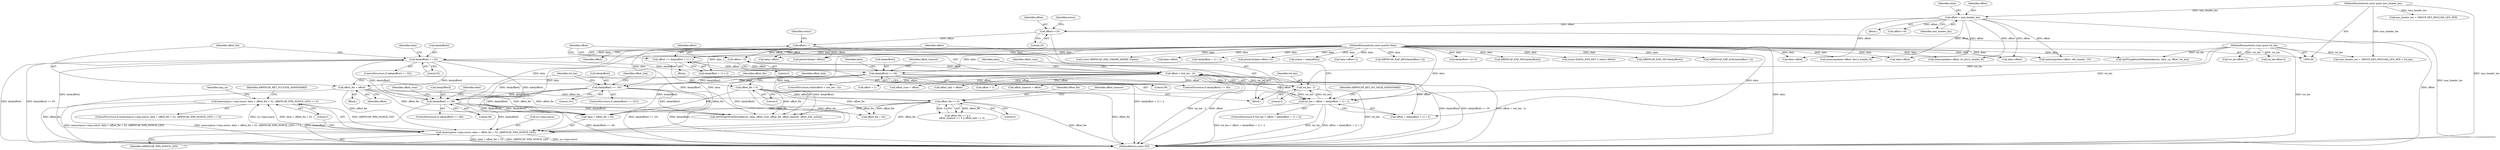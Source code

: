 digraph "0_wireshark_9b0b20b8d5f8c9f7839d58ff6c5900f7e19283b4@API" {
"1000713" [label="(Call,memcmp(sa->wpa.nonce, data + offset_fte + 52, AIRPDCAP_WPA_NONCE_LEN) == 0)"];
"1000714" [label="(Call,memcmp(sa->wpa.nonce, data + offset_fte + 52, AIRPDCAP_WPA_NONCE_LEN))"];
"1000562" [label="(Call,data[offset] == 55)"];
"1000551" [label="(Call,data[offset] == 48)"];
"1000584" [label="(Call,data[offset] == 101)"];
"1000573" [label="(Call,data[offset] == 56)"];
"1000148" [label="(MethodParameterIn,const guint8 *data)"];
"1000568" [label="(Call,offset_fte = offset)"];
"1000544" [label="(Call,offset < (tot_len - 2))"];
"1000608" [label="(Call,offset += data[offset + 1] + 2)"];
"1000540" [label="(Call,offset+=5)"];
"1000521" [label="(Call,offset++)"];
"1000498" [label="(Call,offset+=10)"];
"1000174" [label="(Call,offset = mac_header_len)"];
"1000149" [label="(MethodParameterIn,const guint mac_header_len)"];
"1000546" [label="(Call,tot_len - 2)"];
"1000594" [label="(Call,tot_len < offset + data[offset + 1] + 2)"];
"1000150" [label="(MethodParameterIn,const guint tot_len)"];
"1000623" [label="(Call,offset_fte == 0)"];
"1000483" [label="(Call,offset_fte = 0)"];
"1000204" [label="(Call,data[offset+1]!=3)"];
"1000573" [label="(Call,data[offset] == 56)"];
"1000544" [label="(Call,offset < (tot_len - 2))"];
"1000722" [label="(Call,offset_fte + 52)"];
"1000623" [label="(Call,offset_fte == 0)"];
"1000458" [label="(Call,tot_len-offset+1)"];
"1000484" [label="(Identifier,offset_fte)"];
"1000552" [label="(Call,data[offset])"];
"1000335" [label="(Call,AIRPDCAP_EAP_MIC(data[offset]))"];
"1000567" [label="(Block,)"];
"1000547" [label="(Identifier,tot_len)"];
"1000609" [label="(Identifier,offset)"];
"1000498" [label="(Call,offset+=10)"];
"1000302" [label="(Call,mac_header_len + GROUP_KEY_PAYLOAD_LEN_MIN > tot_len)"];
"1000548" [label="(Literal,2)"];
"1000553" [label="(Identifier,data)"];
"1000473" [label="(Block,)"];
"1000175" [label="(Identifier,offset)"];
"1000624" [label="(Identifier,offset_fte)"];
"1000180" [label="(Call,memcmp(data+offset, dot1x_header, 8))"];
"1000188" [label="(Call,memcmp(data+offset, bt_dot1x_header, 8))"];
"1000246" [label="(Call,(const EAPOL_RSN_KEY *) (data+offset))"];
"1000181" [label="(Call,data+offset)"];
"1000594" [label="(Call,tot_len < offset + data[offset + 1] + 2)"];
"1000628" [label="(Identifier,offset_timeout)"];
"1000570" [label="(Identifier,offset)"];
"1000596" [label="(Call,offset + data[offset + 1] + 2)"];
"1000526" [label="(Call,data+offset)"];
"1000734" [label="(Identifier,tmp_sa)"];
"1000564" [label="(Identifier,data)"];
"1000541" [label="(Identifier,offset)"];
"1000524" [label="(Identifier,status)"];
"1000542" [label="(Literal,5)"];
"1000568" [label="(Call,offset_fte = offset)"];
"1000152" [label="(Block,)"];
"1000625" [label="(Literal,0)"];
"1000726" [label="(Literal,0)"];
"1000755" [label="(Call,AirPDcapTDLSDeriveKey(sa, data, offset_rsne, offset_fte, offset_timeout, offset_link, action))"];
"1000595" [label="(Identifier,tot_len)"];
"1000485" [label="(Literal,0)"];
"1000550" [label="(ControlStructure,if (data[offset] == 48))"];
"1000341" [label="(Call,AIRPDCAP_EAP_SEC(data[offset]))"];
"1000588" [label="(Literal,101)"];
"1000500" [label="(Literal,10)"];
"1000715" [label="(Call,sa->wpa.nonce)"];
"1000577" [label="(Literal,56)"];
"1000189" [label="(Call,data+offset)"];
"1000555" [label="(Literal,48)"];
"1000579" [label="(Call,offset_timeout = offset)"];
"1000326" [label="(Call,AIRPDCAP_EAP_ACK(data[offset+1]))"];
"1000148" [label="(MethodParameterIn,const guint8 *data)"];
"1000228" [label="(Call,tot_len-offset-4)"];
"1000303" [label="(Call,mac_header_len + GROUP_KEY_PAYLOAD_LEN_MIN)"];
"1000543" [label="(ControlStructure,while(offset < (tot_len - 2)))"];
"1000713" [label="(Call,memcmp(sa->wpa.nonce, data + offset_fte + 52, AIRPDCAP_WPA_NONCE_LEN) == 0)"];
"1000561" [label="(ControlStructure,if (data[offset] == 55))"];
"1000779" [label="(MethodReturn,static INT)"];
"1000549" [label="(Block,)"];
"1000586" [label="(Identifier,data)"];
"1000540" [label="(Call,offset+=5)"];
"1000613" [label="(Call,offset + 1)"];
"1000488" [label="(Identifier,offset_link)"];
"1000585" [label="(Call,data[offset])"];
"1000499" [label="(Identifier,offset)"];
"1000200" [label="(Call,offset+=8)"];
"1000525" [label="(Call,pntoh16(data+offset))"];
"1000558" [label="(Identifier,offset_rsne)"];
"1000583" [label="(ControlStructure,if (data[offset] == 101))"];
"1000569" [label="(Identifier,offset_fte)"];
"1000557" [label="(Call,offset_rsne = offset)"];
"1000521" [label="(Call,offset++)"];
"1000292" [label="(Call,AirPDcapRsna4WHandshake(ctx, data, sa, offset, tot_len))"];
"1000377" [label="(Call,(const AIRPDCAP_MAC_FRAME_ADDR4 *)(data))"];
"1000620" [label="(Identifier,offset_rsne)"];
"1000248" [label="(Call,data+offset)"];
"1000176" [label="(Identifier,mac_header_len)"];
"1000546" [label="(Call,tot_len - 2)"];
"1000522" [label="(Identifier,offset)"];
"1000483" [label="(Call,offset_fte = 0)"];
"1000502" [label="(Identifier,action)"];
"1000607" [label="(Identifier,AIRPDCAP_RET_NO_VALID_HANDSHAKE)"];
"1000149" [label="(MethodParameterIn,const guint mac_header_len)"];
"1000545" [label="(Identifier,offset)"];
"1000574" [label="(Call,data[offset])"];
"1000467" [label="(Call,data+offset)"];
"1000572" [label="(ControlStructure,if (data[offset] == 56))"];
"1000725" [label="(Identifier,AIRPDCAP_WPA_NONCE_LEN)"];
"1000562" [label="(Call,data[offset] == 55)"];
"1000563" [label="(Call,data[offset])"];
"1000590" [label="(Call,offset_link = offset)"];
"1000591" [label="(Identifier,offset_link)"];
"1000580" [label="(Identifier,offset_timeout)"];
"1000610" [label="(Call,data[offset + 1] + 2)"];
"1000575" [label="(Identifier,data)"];
"1000598" [label="(Call,data[offset + 1] + 2)"];
"1000220" [label="(Call,pntoh16(data+offset+2))"];
"1000584" [label="(Call,data[offset] == 101)"];
"1000150" [label="(MethodParameterIn,const guint tot_len)"];
"1000608" [label="(Call,offset += data[offset + 1] + 2)"];
"1000714" [label="(Call,memcmp(sa->wpa.nonce, data + offset_fte + 52, AIRPDCAP_WPA_NONCE_LEN))"];
"1000712" [label="(ControlStructure,if (memcmp(sa->wpa.nonce, data + offset_fte + 52, AIRPDCAP_WPA_NONCE_LEN) == 0))"];
"1000182" [label="(Identifier,data)"];
"1000174" [label="(Call,offset = mac_header_len)"];
"1000622" [label="(Call,offset_fte == 0 ||\n            offset_timeout == 0 || offset_link == 0)"];
"1000601" [label="(Call,offset + 1)"];
"1000566" [label="(Literal,55)"];
"1000501" [label="(Call,action = data[offset])"];
"1000466" [label="(Call,memcmp(data+offset, tdls_header, 10))"];
"1000593" [label="(ControlStructure,if (tot_len < offset + data[offset + 1] + 2))"];
"1000221" [label="(Call,data+offset+2)"];
"1000551" [label="(Call,data[offset] == 48)"];
"1000720" [label="(Call,data + offset_fte + 52)"];
"1000317" [label="(Call,AIRPDCAP_EAP_KEY(data[offset+1]))"];
"1000729" [label="(Identifier,AIRPDCAP_RET_SUCCESS_HANDSHAKE)"];
"1000713" -> "1000712"  [label="AST: "];
"1000713" -> "1000726"  [label="CFG: "];
"1000714" -> "1000713"  [label="AST: "];
"1000726" -> "1000713"  [label="AST: "];
"1000729" -> "1000713"  [label="CFG: "];
"1000734" -> "1000713"  [label="CFG: "];
"1000713" -> "1000779"  [label="DDG: memcmp(sa->wpa.nonce, data + offset_fte + 52, AIRPDCAP_WPA_NONCE_LEN)"];
"1000713" -> "1000779"  [label="DDG: memcmp(sa->wpa.nonce, data + offset_fte + 52, AIRPDCAP_WPA_NONCE_LEN) == 0"];
"1000714" -> "1000713"  [label="DDG: sa->wpa.nonce"];
"1000714" -> "1000713"  [label="DDG: data + offset_fte + 52"];
"1000714" -> "1000713"  [label="DDG: AIRPDCAP_WPA_NONCE_LEN"];
"1000714" -> "1000725"  [label="CFG: "];
"1000715" -> "1000714"  [label="AST: "];
"1000720" -> "1000714"  [label="AST: "];
"1000725" -> "1000714"  [label="AST: "];
"1000726" -> "1000714"  [label="CFG: "];
"1000714" -> "1000779"  [label="DDG: sa->wpa.nonce"];
"1000714" -> "1000779"  [label="DDG: data + offset_fte + 52"];
"1000714" -> "1000779"  [label="DDG: AIRPDCAP_WPA_NONCE_LEN"];
"1000562" -> "1000714"  [label="DDG: data[offset]"];
"1000551" -> "1000714"  [label="DDG: data[offset]"];
"1000584" -> "1000714"  [label="DDG: data[offset]"];
"1000573" -> "1000714"  [label="DDG: data[offset]"];
"1000148" -> "1000714"  [label="DDG: data"];
"1000568" -> "1000714"  [label="DDG: offset_fte"];
"1000623" -> "1000714"  [label="DDG: offset_fte"];
"1000483" -> "1000714"  [label="DDG: offset_fte"];
"1000562" -> "1000561"  [label="AST: "];
"1000562" -> "1000566"  [label="CFG: "];
"1000563" -> "1000562"  [label="AST: "];
"1000566" -> "1000562"  [label="AST: "];
"1000569" -> "1000562"  [label="CFG: "];
"1000575" -> "1000562"  [label="CFG: "];
"1000562" -> "1000779"  [label="DDG: data[offset]"];
"1000562" -> "1000779"  [label="DDG: data[offset] == 55"];
"1000562" -> "1000551"  [label="DDG: data[offset]"];
"1000551" -> "1000562"  [label="DDG: data[offset]"];
"1000148" -> "1000562"  [label="DDG: data"];
"1000562" -> "1000573"  [label="DDG: data[offset]"];
"1000562" -> "1000720"  [label="DDG: data[offset]"];
"1000562" -> "1000755"  [label="DDG: data[offset]"];
"1000551" -> "1000550"  [label="AST: "];
"1000551" -> "1000555"  [label="CFG: "];
"1000552" -> "1000551"  [label="AST: "];
"1000555" -> "1000551"  [label="AST: "];
"1000558" -> "1000551"  [label="CFG: "];
"1000564" -> "1000551"  [label="CFG: "];
"1000551" -> "1000779"  [label="DDG: data[offset] == 48"];
"1000551" -> "1000779"  [label="DDG: data[offset]"];
"1000584" -> "1000551"  [label="DDG: data[offset]"];
"1000573" -> "1000551"  [label="DDG: data[offset]"];
"1000148" -> "1000551"  [label="DDG: data"];
"1000551" -> "1000720"  [label="DDG: data[offset]"];
"1000551" -> "1000755"  [label="DDG: data[offset]"];
"1000584" -> "1000583"  [label="AST: "];
"1000584" -> "1000588"  [label="CFG: "];
"1000585" -> "1000584"  [label="AST: "];
"1000588" -> "1000584"  [label="AST: "];
"1000591" -> "1000584"  [label="CFG: "];
"1000595" -> "1000584"  [label="CFG: "];
"1000584" -> "1000779"  [label="DDG: data[offset] == 101"];
"1000584" -> "1000779"  [label="DDG: data[offset]"];
"1000573" -> "1000584"  [label="DDG: data[offset]"];
"1000148" -> "1000584"  [label="DDG: data"];
"1000584" -> "1000720"  [label="DDG: data[offset]"];
"1000584" -> "1000755"  [label="DDG: data[offset]"];
"1000573" -> "1000572"  [label="AST: "];
"1000573" -> "1000577"  [label="CFG: "];
"1000574" -> "1000573"  [label="AST: "];
"1000577" -> "1000573"  [label="AST: "];
"1000580" -> "1000573"  [label="CFG: "];
"1000586" -> "1000573"  [label="CFG: "];
"1000573" -> "1000779"  [label="DDG: data[offset]"];
"1000573" -> "1000779"  [label="DDG: data[offset] == 56"];
"1000148" -> "1000573"  [label="DDG: data"];
"1000573" -> "1000720"  [label="DDG: data[offset]"];
"1000573" -> "1000755"  [label="DDG: data[offset]"];
"1000148" -> "1000146"  [label="AST: "];
"1000148" -> "1000779"  [label="DDG: data"];
"1000148" -> "1000180"  [label="DDG: data"];
"1000148" -> "1000181"  [label="DDG: data"];
"1000148" -> "1000188"  [label="DDG: data"];
"1000148" -> "1000189"  [label="DDG: data"];
"1000148" -> "1000204"  [label="DDG: data"];
"1000148" -> "1000220"  [label="DDG: data"];
"1000148" -> "1000221"  [label="DDG: data"];
"1000148" -> "1000246"  [label="DDG: data"];
"1000148" -> "1000248"  [label="DDG: data"];
"1000148" -> "1000292"  [label="DDG: data"];
"1000148" -> "1000317"  [label="DDG: data"];
"1000148" -> "1000326"  [label="DDG: data"];
"1000148" -> "1000335"  [label="DDG: data"];
"1000148" -> "1000341"  [label="DDG: data"];
"1000148" -> "1000377"  [label="DDG: data"];
"1000148" -> "1000466"  [label="DDG: data"];
"1000148" -> "1000467"  [label="DDG: data"];
"1000148" -> "1000501"  [label="DDG: data"];
"1000148" -> "1000525"  [label="DDG: data"];
"1000148" -> "1000526"  [label="DDG: data"];
"1000148" -> "1000594"  [label="DDG: data"];
"1000148" -> "1000596"  [label="DDG: data"];
"1000148" -> "1000598"  [label="DDG: data"];
"1000148" -> "1000608"  [label="DDG: data"];
"1000148" -> "1000610"  [label="DDG: data"];
"1000148" -> "1000720"  [label="DDG: data"];
"1000148" -> "1000755"  [label="DDG: data"];
"1000568" -> "1000567"  [label="AST: "];
"1000568" -> "1000570"  [label="CFG: "];
"1000569" -> "1000568"  [label="AST: "];
"1000570" -> "1000568"  [label="AST: "];
"1000595" -> "1000568"  [label="CFG: "];
"1000568" -> "1000779"  [label="DDG: offset_fte"];
"1000544" -> "1000568"  [label="DDG: offset"];
"1000568" -> "1000623"  [label="DDG: offset_fte"];
"1000568" -> "1000720"  [label="DDG: offset_fte"];
"1000568" -> "1000722"  [label="DDG: offset_fte"];
"1000568" -> "1000755"  [label="DDG: offset_fte"];
"1000544" -> "1000543"  [label="AST: "];
"1000544" -> "1000546"  [label="CFG: "];
"1000545" -> "1000544"  [label="AST: "];
"1000546" -> "1000544"  [label="AST: "];
"1000553" -> "1000544"  [label="CFG: "];
"1000620" -> "1000544"  [label="CFG: "];
"1000544" -> "1000779"  [label="DDG: tot_len - 2"];
"1000544" -> "1000779"  [label="DDG: offset"];
"1000544" -> "1000779"  [label="DDG: offset < (tot_len - 2)"];
"1000608" -> "1000544"  [label="DDG: offset"];
"1000540" -> "1000544"  [label="DDG: offset"];
"1000546" -> "1000544"  [label="DDG: tot_len"];
"1000546" -> "1000544"  [label="DDG: 2"];
"1000544" -> "1000557"  [label="DDG: offset"];
"1000544" -> "1000579"  [label="DDG: offset"];
"1000544" -> "1000590"  [label="DDG: offset"];
"1000544" -> "1000594"  [label="DDG: offset"];
"1000544" -> "1000596"  [label="DDG: offset"];
"1000544" -> "1000601"  [label="DDG: offset"];
"1000544" -> "1000608"  [label="DDG: offset"];
"1000544" -> "1000613"  [label="DDG: offset"];
"1000608" -> "1000549"  [label="AST: "];
"1000608" -> "1000610"  [label="CFG: "];
"1000609" -> "1000608"  [label="AST: "];
"1000610" -> "1000608"  [label="AST: "];
"1000545" -> "1000608"  [label="CFG: "];
"1000608" -> "1000779"  [label="DDG: data[offset + 1] + 2"];
"1000540" -> "1000473"  [label="AST: "];
"1000540" -> "1000542"  [label="CFG: "];
"1000541" -> "1000540"  [label="AST: "];
"1000542" -> "1000540"  [label="AST: "];
"1000545" -> "1000540"  [label="CFG: "];
"1000521" -> "1000540"  [label="DDG: offset"];
"1000521" -> "1000473"  [label="AST: "];
"1000521" -> "1000522"  [label="CFG: "];
"1000522" -> "1000521"  [label="AST: "];
"1000524" -> "1000521"  [label="CFG: "];
"1000498" -> "1000521"  [label="DDG: offset"];
"1000521" -> "1000525"  [label="DDG: offset"];
"1000521" -> "1000526"  [label="DDG: offset"];
"1000498" -> "1000473"  [label="AST: "];
"1000498" -> "1000500"  [label="CFG: "];
"1000499" -> "1000498"  [label="AST: "];
"1000500" -> "1000498"  [label="AST: "];
"1000502" -> "1000498"  [label="CFG: "];
"1000498" -> "1000779"  [label="DDG: offset"];
"1000174" -> "1000498"  [label="DDG: offset"];
"1000174" -> "1000152"  [label="AST: "];
"1000174" -> "1000176"  [label="CFG: "];
"1000175" -> "1000174"  [label="AST: "];
"1000176" -> "1000174"  [label="AST: "];
"1000182" -> "1000174"  [label="CFG: "];
"1000174" -> "1000779"  [label="DDG: mac_header_len"];
"1000149" -> "1000174"  [label="DDG: mac_header_len"];
"1000174" -> "1000180"  [label="DDG: offset"];
"1000174" -> "1000181"  [label="DDG: offset"];
"1000174" -> "1000188"  [label="DDG: offset"];
"1000174" -> "1000189"  [label="DDG: offset"];
"1000174" -> "1000200"  [label="DDG: offset"];
"1000174" -> "1000466"  [label="DDG: offset"];
"1000174" -> "1000467"  [label="DDG: offset"];
"1000149" -> "1000146"  [label="AST: "];
"1000149" -> "1000779"  [label="DDG: mac_header_len"];
"1000149" -> "1000302"  [label="DDG: mac_header_len"];
"1000149" -> "1000303"  [label="DDG: mac_header_len"];
"1000546" -> "1000548"  [label="CFG: "];
"1000547" -> "1000546"  [label="AST: "];
"1000548" -> "1000546"  [label="AST: "];
"1000546" -> "1000779"  [label="DDG: tot_len"];
"1000594" -> "1000546"  [label="DDG: tot_len"];
"1000150" -> "1000546"  [label="DDG: tot_len"];
"1000546" -> "1000594"  [label="DDG: tot_len"];
"1000594" -> "1000593"  [label="AST: "];
"1000594" -> "1000596"  [label="CFG: "];
"1000595" -> "1000594"  [label="AST: "];
"1000596" -> "1000594"  [label="AST: "];
"1000607" -> "1000594"  [label="CFG: "];
"1000609" -> "1000594"  [label="CFG: "];
"1000594" -> "1000779"  [label="DDG: tot_len"];
"1000594" -> "1000779"  [label="DDG: offset + data[offset + 1] + 2"];
"1000594" -> "1000779"  [label="DDG: tot_len < offset + data[offset + 1] + 2"];
"1000150" -> "1000594"  [label="DDG: tot_len"];
"1000150" -> "1000146"  [label="AST: "];
"1000150" -> "1000779"  [label="DDG: tot_len"];
"1000150" -> "1000228"  [label="DDG: tot_len"];
"1000150" -> "1000292"  [label="DDG: tot_len"];
"1000150" -> "1000302"  [label="DDG: tot_len"];
"1000150" -> "1000458"  [label="DDG: tot_len"];
"1000623" -> "1000622"  [label="AST: "];
"1000623" -> "1000625"  [label="CFG: "];
"1000624" -> "1000623"  [label="AST: "];
"1000625" -> "1000623"  [label="AST: "];
"1000628" -> "1000623"  [label="CFG: "];
"1000622" -> "1000623"  [label="CFG: "];
"1000623" -> "1000779"  [label="DDG: offset_fte"];
"1000623" -> "1000622"  [label="DDG: offset_fte"];
"1000623" -> "1000622"  [label="DDG: 0"];
"1000483" -> "1000623"  [label="DDG: offset_fte"];
"1000623" -> "1000720"  [label="DDG: offset_fte"];
"1000623" -> "1000722"  [label="DDG: offset_fte"];
"1000623" -> "1000755"  [label="DDG: offset_fte"];
"1000483" -> "1000473"  [label="AST: "];
"1000483" -> "1000485"  [label="CFG: "];
"1000484" -> "1000483"  [label="AST: "];
"1000485" -> "1000483"  [label="AST: "];
"1000488" -> "1000483"  [label="CFG: "];
"1000483" -> "1000779"  [label="DDG: offset_fte"];
"1000483" -> "1000720"  [label="DDG: offset_fte"];
"1000483" -> "1000722"  [label="DDG: offset_fte"];
"1000483" -> "1000755"  [label="DDG: offset_fte"];
}
